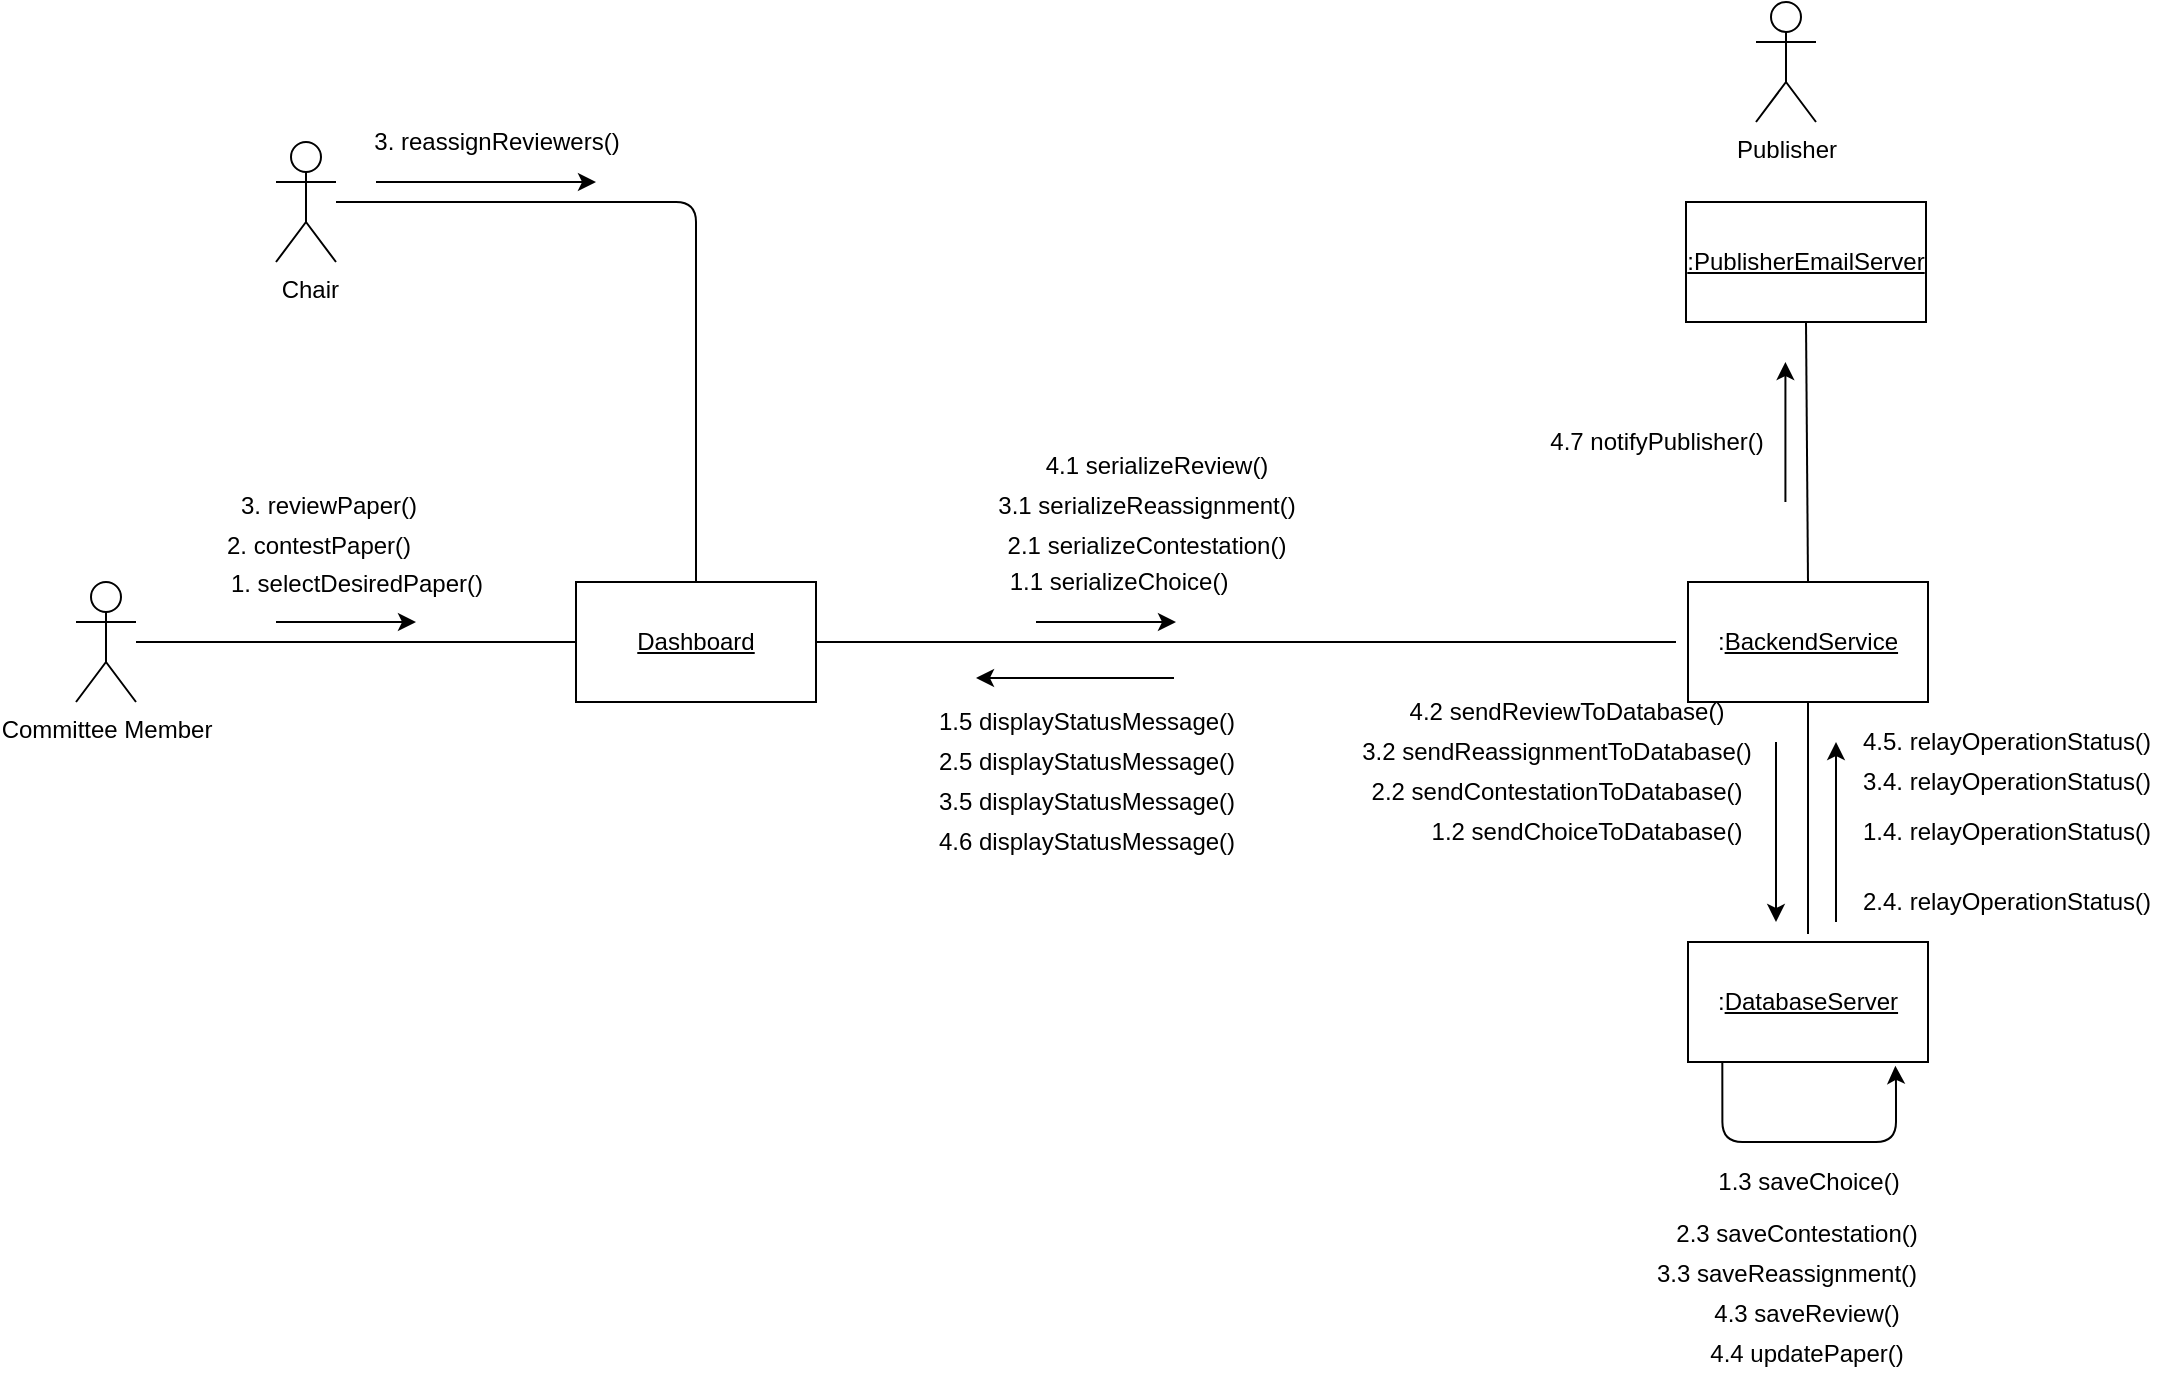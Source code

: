 <mxfile version="12.9.6" type="device"><diagram id="ay0BWtUj4BUO6eNxKJaM" name="Page-1"><mxGraphModel dx="2826" dy="1160" grid="1" gridSize="10" guides="1" tooltips="1" connect="1" arrows="1" fold="1" page="1" pageScale="1" pageWidth="850" pageHeight="1100" math="0" shadow="0"><root><mxCell id="0"/><mxCell id="1" parent="0"/><mxCell id="9g59azrIWn1sSG4Sp0Mg-1" value="&lt;u&gt;Dashboard&lt;br&gt;&lt;/u&gt;" style="rounded=0;whiteSpace=wrap;html=1;" vertex="1" parent="1"><mxGeometry x="170" y="330" width="120" height="60" as="geometry"/></mxCell><mxCell id="9g59azrIWn1sSG4Sp0Mg-7" value="Committee Member" style="shape=umlActor;verticalLabelPosition=bottom;labelBackgroundColor=#ffffff;verticalAlign=top;html=1;outlineConnect=0;" vertex="1" parent="1"><mxGeometry x="-80" y="330" width="30" height="60" as="geometry"/></mxCell><mxCell id="9g59azrIWn1sSG4Sp0Mg-11" value=":&lt;u&gt;DatabaseServer&lt;br&gt;&lt;/u&gt;" style="rounded=0;whiteSpace=wrap;html=1;" vertex="1" parent="1"><mxGeometry x="726" y="510" width="120" height="60" as="geometry"/></mxCell><mxCell id="9g59azrIWn1sSG4Sp0Mg-13" value="" style="endArrow=none;html=1;exitX=0;exitY=0.5;exitDx=0;exitDy=0;" edge="1" parent="1" source="9g59azrIWn1sSG4Sp0Mg-1" target="9g59azrIWn1sSG4Sp0Mg-7"><mxGeometry width="50" height="50" relative="1" as="geometry"><mxPoint x="280" y="410" as="sourcePoint"/><mxPoint x="330" y="360" as="targetPoint"/><Array as="points"/></mxGeometry></mxCell><mxCell id="9g59azrIWn1sSG4Sp0Mg-29" value="1.1 serializeChoice()" style="text;html=1;align=center;verticalAlign=middle;resizable=0;points=[];labelBackgroundColor=#ffffff;" vertex="1" connectable="0" parent="9g59azrIWn1sSG4Sp0Mg-13"><mxGeometry x="-0.113" y="-1" relative="1" as="geometry"><mxPoint x="367.93" y="-29" as="offset"/></mxGeometry></mxCell><mxCell id="9g59azrIWn1sSG4Sp0Mg-17" value=":&lt;u&gt;BackendService&lt;br&gt;&lt;/u&gt;" style="rounded=0;whiteSpace=wrap;html=1;" vertex="1" parent="1"><mxGeometry x="726" y="330" width="120" height="60" as="geometry"/></mxCell><mxCell id="9g59azrIWn1sSG4Sp0Mg-22" value="" style="endArrow=none;html=1;exitX=0.5;exitY=1;exitDx=0;exitDy=0;" edge="1" parent="1" source="9g59azrIWn1sSG4Sp0Mg-17"><mxGeometry width="50" height="50" relative="1" as="geometry"><mxPoint x="420" y="470" as="sourcePoint"/><mxPoint x="786" y="506" as="targetPoint"/></mxGeometry></mxCell><mxCell id="9g59azrIWn1sSG4Sp0Mg-31" value="" style="edgeStyle=segmentEdgeStyle;endArrow=classic;html=1;" edge="1" parent="1"><mxGeometry width="50" height="50" relative="1" as="geometry"><mxPoint x="20" y="350" as="sourcePoint"/><mxPoint x="90" y="350" as="targetPoint"/><Array as="points"/></mxGeometry></mxCell><mxCell id="9g59azrIWn1sSG4Sp0Mg-38" value="1.2 sendChoiceToDatabase()" style="text;html=1;align=center;verticalAlign=middle;resizable=0;points=[];autosize=1;" vertex="1" parent="1"><mxGeometry x="590" y="445" width="170" height="20" as="geometry"/></mxCell><mxCell id="9g59azrIWn1sSG4Sp0Mg-39" value="" style="edgeStyle=segmentEdgeStyle;endArrow=classic;html=1;" edge="1" parent="1"><mxGeometry width="50" height="50" relative="1" as="geometry"><mxPoint x="770" y="410" as="sourcePoint"/><mxPoint x="770" y="500" as="targetPoint"/><Array as="points"><mxPoint x="770" y="410"/><mxPoint x="770" y="500"/></Array></mxGeometry></mxCell><mxCell id="9g59azrIWn1sSG4Sp0Mg-40" value="" style="edgeStyle=segmentEdgeStyle;endArrow=classic;html=1;exitX=0.143;exitY=0.994;exitDx=0;exitDy=0;exitPerimeter=0;entryX=0.864;entryY=1.032;entryDx=0;entryDy=0;entryPerimeter=0;" edge="1" parent="1" source="9g59azrIWn1sSG4Sp0Mg-11" target="9g59azrIWn1sSG4Sp0Mg-11"><mxGeometry width="50" height="50" relative="1" as="geometry"><mxPoint x="740" y="610" as="sourcePoint"/><mxPoint x="790" y="580" as="targetPoint"/><Array as="points"><mxPoint x="743" y="610"/><mxPoint x="830" y="610"/><mxPoint x="830" y="580"/></Array></mxGeometry></mxCell><mxCell id="9g59azrIWn1sSG4Sp0Mg-41" value="" style="edgeStyle=segmentEdgeStyle;endArrow=classic;html=1;" edge="1" parent="1"><mxGeometry width="50" height="50" relative="1" as="geometry"><mxPoint x="800" y="500" as="sourcePoint"/><mxPoint x="800" y="410" as="targetPoint"/><Array as="points"><mxPoint x="800" y="480"/><mxPoint x="800" y="480"/></Array></mxGeometry></mxCell><mxCell id="9g59azrIWn1sSG4Sp0Mg-42" value="1.3 saveChoice()" style="text;html=1;align=center;verticalAlign=middle;resizable=0;points=[];autosize=1;" vertex="1" parent="1"><mxGeometry x="731" y="620" width="110" height="20" as="geometry"/></mxCell><mxCell id="9g59azrIWn1sSG4Sp0Mg-43" value="1.4. relayOperationStatus()" style="text;html=1;align=center;verticalAlign=middle;resizable=0;points=[];autosize=1;" vertex="1" parent="1"><mxGeometry x="805" y="445" width="160" height="20" as="geometry"/></mxCell><mxCell id="9g59azrIWn1sSG4Sp0Mg-52" value="" style="endArrow=none;html=1;exitX=1;exitY=0.5;exitDx=0;exitDy=0;" edge="1" parent="1" source="9g59azrIWn1sSG4Sp0Mg-1"><mxGeometry width="50" height="50" relative="1" as="geometry"><mxPoint x="450" y="390" as="sourcePoint"/><mxPoint x="720" y="360" as="targetPoint"/></mxGeometry></mxCell><mxCell id="9g59azrIWn1sSG4Sp0Mg-55" value="1. selectDesiredPaper()" style="text;html=1;align=center;verticalAlign=middle;resizable=0;points=[];labelBackgroundColor=#ffffff;" vertex="1" connectable="0" parent="1"><mxGeometry x="69.999" y="360" as="geometry"><mxPoint x="-10" y="-29" as="offset"/></mxGeometry></mxCell><mxCell id="9g59azrIWn1sSG4Sp0Mg-56" value="" style="edgeStyle=segmentEdgeStyle;endArrow=classic;html=1;" edge="1" parent="1"><mxGeometry width="50" height="50" relative="1" as="geometry"><mxPoint x="400" y="350" as="sourcePoint"/><mxPoint x="470" y="350" as="targetPoint"/><Array as="points"/></mxGeometry></mxCell><mxCell id="9g59azrIWn1sSG4Sp0Mg-61" value="1.5 displayStatusMessage()" style="text;html=1;align=center;verticalAlign=middle;resizable=0;points=[];autosize=1;" vertex="1" parent="1"><mxGeometry x="345" y="390" width="160" height="20" as="geometry"/></mxCell><mxCell id="9g59azrIWn1sSG4Sp0Mg-63" value="" style="edgeStyle=segmentEdgeStyle;endArrow=classic;html=1;" edge="1" parent="1"><mxGeometry width="50" height="50" relative="1" as="geometry"><mxPoint x="469" y="378" as="sourcePoint"/><mxPoint x="370" y="378" as="targetPoint"/><Array as="points"><mxPoint x="469" y="378"/></Array></mxGeometry></mxCell><mxCell id="9g59azrIWn1sSG4Sp0Mg-64" value="2. contestPaper()" style="text;html=1;align=center;verticalAlign=middle;resizable=0;points=[];autosize=1;" vertex="1" parent="1"><mxGeometry x="-14" y="302" width="110" height="20" as="geometry"/></mxCell><mxCell id="9g59azrIWn1sSG4Sp0Mg-65" value="2.1 serializeContestation()" style="text;html=1;align=center;verticalAlign=middle;resizable=0;points=[];autosize=1;" vertex="1" parent="1"><mxGeometry x="380" y="302" width="150" height="20" as="geometry"/></mxCell><mxCell id="9g59azrIWn1sSG4Sp0Mg-66" value="2.2 sendContestationToDatabase()" style="text;html=1;align=center;verticalAlign=middle;resizable=0;points=[];autosize=1;" vertex="1" parent="1"><mxGeometry x="560" y="425" width="200" height="20" as="geometry"/></mxCell><mxCell id="9g59azrIWn1sSG4Sp0Mg-67" value="2.3 saveContestation()" style="text;html=1;align=center;verticalAlign=middle;resizable=0;points=[];autosize=1;" vertex="1" parent="1"><mxGeometry x="710" y="646" width="140" height="20" as="geometry"/></mxCell><mxCell id="9g59azrIWn1sSG4Sp0Mg-68" value="2.4. relayOperationStatus()" style="text;html=1;align=center;verticalAlign=middle;resizable=0;points=[];autosize=1;" vertex="1" parent="1"><mxGeometry x="805" y="480" width="160" height="20" as="geometry"/></mxCell><mxCell id="9g59azrIWn1sSG4Sp0Mg-69" value="2.5 displayStatusMessage()" style="text;html=1;align=center;verticalAlign=middle;resizable=0;points=[];autosize=1;" vertex="1" parent="1"><mxGeometry x="345" y="410" width="160" height="20" as="geometry"/></mxCell><mxCell id="9g59azrIWn1sSG4Sp0Mg-70" value="&amp;nbsp;Chair" style="shape=umlActor;verticalLabelPosition=bottom;labelBackgroundColor=#ffffff;verticalAlign=top;html=1;outlineConnect=0;" vertex="1" parent="1"><mxGeometry x="20" y="110" width="30" height="60" as="geometry"/></mxCell><mxCell id="9g59azrIWn1sSG4Sp0Mg-71" value="" style="endArrow=none;html=1;exitX=0.5;exitY=0;exitDx=0;exitDy=0;" edge="1" parent="1" source="9g59azrIWn1sSG4Sp0Mg-1" target="9g59azrIWn1sSG4Sp0Mg-70"><mxGeometry width="50" height="50" relative="1" as="geometry"><mxPoint x="230" y="140" as="sourcePoint"/><mxPoint x="370" y="250" as="targetPoint"/><Array as="points"><mxPoint x="230" y="140"/></Array></mxGeometry></mxCell><mxCell id="9g59azrIWn1sSG4Sp0Mg-72" value="3. reassignReviewers()" style="text;html=1;align=center;verticalAlign=middle;resizable=0;points=[];autosize=1;" vertex="1" parent="1"><mxGeometry x="60" y="100" width="140" height="20" as="geometry"/></mxCell><mxCell id="9g59azrIWn1sSG4Sp0Mg-73" value="" style="edgeStyle=segmentEdgeStyle;endArrow=classic;html=1;" edge="1" parent="1"><mxGeometry width="50" height="50" relative="1" as="geometry"><mxPoint x="70" y="130" as="sourcePoint"/><mxPoint x="180" y="130" as="targetPoint"/><Array as="points"><mxPoint x="70" y="130"/></Array></mxGeometry></mxCell><mxCell id="9g59azrIWn1sSG4Sp0Mg-74" value="3.1 serializeReassignment()" style="text;html=1;align=center;verticalAlign=middle;resizable=0;points=[];autosize=1;" vertex="1" parent="1"><mxGeometry x="375" y="282" width="160" height="20" as="geometry"/></mxCell><mxCell id="9g59azrIWn1sSG4Sp0Mg-75" value="3.2 sendReassignmentToDatabase()" style="text;html=1;align=center;verticalAlign=middle;resizable=0;points=[];autosize=1;" vertex="1" parent="1"><mxGeometry x="555" y="405" width="210" height="20" as="geometry"/></mxCell><mxCell id="9g59azrIWn1sSG4Sp0Mg-76" value="3.3 saveReassignment()" style="text;html=1;align=center;verticalAlign=middle;resizable=0;points=[];autosize=1;" vertex="1" parent="1"><mxGeometry x="700" y="666" width="150" height="20" as="geometry"/></mxCell><mxCell id="9g59azrIWn1sSG4Sp0Mg-77" value="3.4. relayOperationStatus()" style="text;html=1;align=center;verticalAlign=middle;resizable=0;points=[];autosize=1;" vertex="1" parent="1"><mxGeometry x="805" y="420" width="160" height="20" as="geometry"/></mxCell><mxCell id="9g59azrIWn1sSG4Sp0Mg-78" value="3.5 displayStatusMessage()" style="text;html=1;align=center;verticalAlign=middle;resizable=0;points=[];autosize=1;" vertex="1" parent="1"><mxGeometry x="345" y="430" width="160" height="20" as="geometry"/></mxCell><mxCell id="9g59azrIWn1sSG4Sp0Mg-82" value="3. reviewPaper()" style="text;html=1;align=center;verticalAlign=middle;resizable=0;points=[];autosize=1;" vertex="1" parent="1"><mxGeometry x="-4" y="282" width="100" height="20" as="geometry"/></mxCell><mxCell id="9g59azrIWn1sSG4Sp0Mg-83" value="4.1 serializeReview()" style="text;html=1;align=center;verticalAlign=middle;resizable=0;points=[];autosize=1;" vertex="1" parent="1"><mxGeometry x="395" y="262" width="130" height="20" as="geometry"/></mxCell><mxCell id="9g59azrIWn1sSG4Sp0Mg-84" value="4.2 sendReviewToDatabase()" style="text;html=1;align=center;verticalAlign=middle;resizable=0;points=[];autosize=1;" vertex="1" parent="1"><mxGeometry x="580" y="385" width="170" height="20" as="geometry"/></mxCell><mxCell id="9g59azrIWn1sSG4Sp0Mg-85" value="4.3 saveReview()" style="text;html=1;align=center;verticalAlign=middle;resizable=0;points=[];autosize=1;" vertex="1" parent="1"><mxGeometry x="730" y="686" width="110" height="20" as="geometry"/></mxCell><mxCell id="9g59azrIWn1sSG4Sp0Mg-86" value="4.4 updatePaper()" style="text;html=1;align=center;verticalAlign=middle;resizable=0;points=[];autosize=1;" vertex="1" parent="1"><mxGeometry x="730" y="706" width="110" height="20" as="geometry"/></mxCell><mxCell id="9g59azrIWn1sSG4Sp0Mg-87" value="4.5. relayOperationStatus()" style="text;html=1;align=center;verticalAlign=middle;resizable=0;points=[];autosize=1;" vertex="1" parent="1"><mxGeometry x="805" y="400" width="160" height="20" as="geometry"/></mxCell><mxCell id="9g59azrIWn1sSG4Sp0Mg-88" value="4.6 displayStatusMessage()" style="text;html=1;align=center;verticalAlign=middle;resizable=0;points=[];autosize=1;" vertex="1" parent="1"><mxGeometry x="345" y="450" width="160" height="20" as="geometry"/></mxCell><mxCell id="9g59azrIWn1sSG4Sp0Mg-89" value="Publisher" style="shape=umlActor;verticalLabelPosition=bottom;labelBackgroundColor=#ffffff;verticalAlign=top;html=1;outlineConnect=0;" vertex="1" parent="1"><mxGeometry x="760" y="40" width="30" height="60" as="geometry"/></mxCell><mxCell id="9g59azrIWn1sSG4Sp0Mg-92" value="&lt;u&gt;:PublisherEmailServer&lt;/u&gt;" style="rounded=0;whiteSpace=wrap;html=1;" vertex="1" parent="1"><mxGeometry x="725" y="140" width="120" height="60" as="geometry"/></mxCell><mxCell id="9g59azrIWn1sSG4Sp0Mg-93" value="" style="endArrow=none;html=1;entryX=0.5;entryY=1;entryDx=0;entryDy=0;exitX=0.5;exitY=0;exitDx=0;exitDy=0;" edge="1" parent="1" source="9g59azrIWn1sSG4Sp0Mg-17" target="9g59azrIWn1sSG4Sp0Mg-92"><mxGeometry width="50" height="50" relative="1" as="geometry"><mxPoint x="620" y="230" as="sourcePoint"/><mxPoint x="670" y="180" as="targetPoint"/></mxGeometry></mxCell><mxCell id="9g59azrIWn1sSG4Sp0Mg-94" value="" style="edgeStyle=segmentEdgeStyle;endArrow=classic;html=1;" edge="1" parent="1"><mxGeometry width="50" height="50" relative="1" as="geometry"><mxPoint x="774.71" y="290" as="sourcePoint"/><mxPoint x="774.71" y="220" as="targetPoint"/></mxGeometry></mxCell><mxCell id="9g59azrIWn1sSG4Sp0Mg-95" value="4.7 notifyPublisher()" style="text;html=1;align=center;verticalAlign=middle;resizable=0;points=[];autosize=1;" vertex="1" parent="1"><mxGeometry x="650" y="250" width="120" height="20" as="geometry"/></mxCell></root></mxGraphModel></diagram></mxfile>